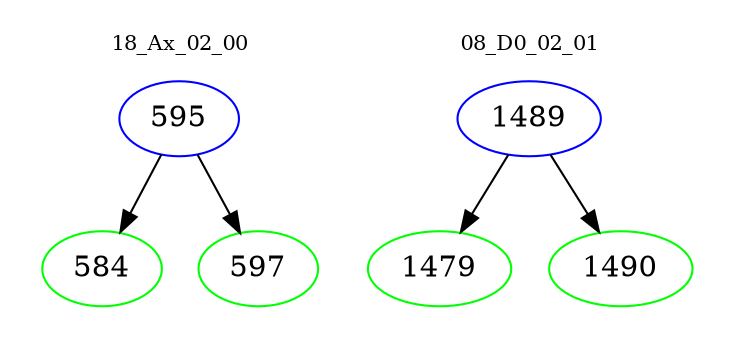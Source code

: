 digraph{
subgraph cluster_0 {
color = white
label = "18_Ax_02_00";
fontsize=10;
T0_595 [label="595", color="blue"]
T0_595 -> T0_584 [color="black"]
T0_584 [label="584", color="green"]
T0_595 -> T0_597 [color="black"]
T0_597 [label="597", color="green"]
}
subgraph cluster_1 {
color = white
label = "08_D0_02_01";
fontsize=10;
T1_1489 [label="1489", color="blue"]
T1_1489 -> T1_1479 [color="black"]
T1_1479 [label="1479", color="green"]
T1_1489 -> T1_1490 [color="black"]
T1_1490 [label="1490", color="green"]
}
}
